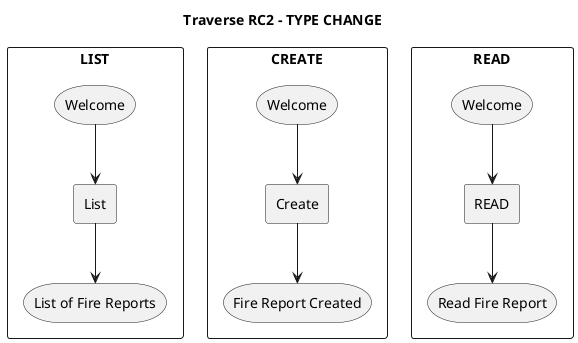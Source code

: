 @startuml
title Traverse RC2 - TYPE CHANGE

top to bottom direction
rectangle LIST {
    storage "Welcome" as w1
    storage "List of Fire Reports" as lsfr
    rectangle "List" as ls
          
    w1 --> ls
    ls --> lsfr
}
'note top of ls :Request to list fire reports'


rectangle CREATE {
    storage "Welcome" as w2
    storage "Fire Report Created" as mkfr
    rectangle "Create" as mk

    w2 --> mk
    mk --> mkfr
}
'note top of mk :Request to create a fire report'

rectangle READ {
    storage "Welcome" as w3
    storage "Read Fire Report" as rfr
    rectangle "READ" as r

    w3 --> r
    r --> rfr
}
@enduml
